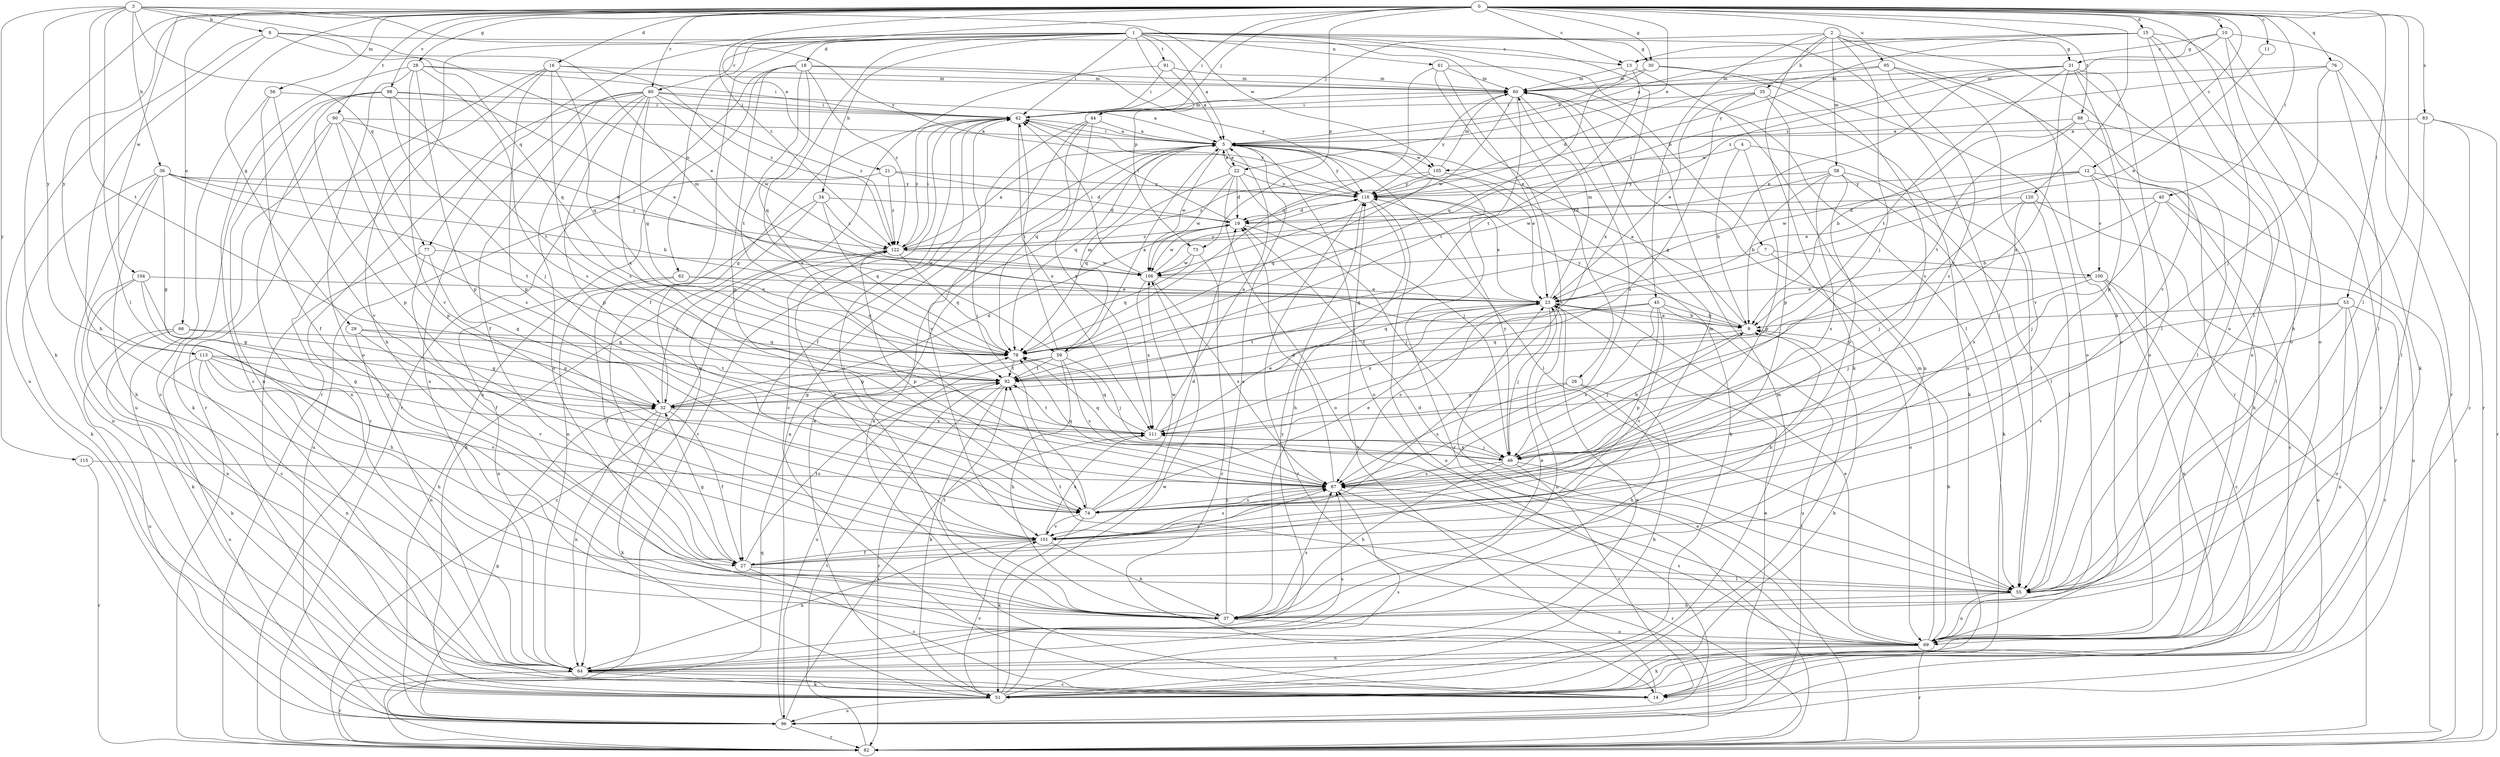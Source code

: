 strict digraph  {
0;
1;
2;
3;
4;
5;
7;
8;
9;
10;
11;
12;
13;
14;
15;
16;
18;
19;
21;
22;
23;
26;
27;
28;
29;
30;
31;
32;
34;
35;
36;
37;
40;
42;
44;
45;
46;
51;
53;
55;
56;
58;
59;
60;
61;
62;
64;
66;
69;
73;
74;
76;
77;
78;
80;
82;
83;
87;
88;
90;
91;
92;
95;
96;
98;
100;
101;
104;
105;
106;
111;
113;
115;
116;
120;
122;
0 -> 10  [label=c];
0 -> 11  [label=c];
0 -> 12  [label=c];
0 -> 13  [label=c];
0 -> 15  [label=d];
0 -> 16  [label=d];
0 -> 21  [label=e];
0 -> 22  [label=e];
0 -> 28  [label=g];
0 -> 29  [label=g];
0 -> 30  [label=g];
0 -> 40  [label=i];
0 -> 42  [label=i];
0 -> 44  [label=j];
0 -> 51  [label=k];
0 -> 53  [label=l];
0 -> 55  [label=l];
0 -> 56  [label=m];
0 -> 66  [label=o];
0 -> 69  [label=o];
0 -> 73  [label=p];
0 -> 76  [label=q];
0 -> 80  [label=r];
0 -> 83  [label=s];
0 -> 88  [label=t];
0 -> 90  [label=t];
0 -> 95  [label=u];
0 -> 98  [label=v];
0 -> 104  [label=w];
0 -> 113  [label=y];
0 -> 120  [label=z];
0 -> 122  [label=z];
1 -> 5  [label=a];
1 -> 7  [label=b];
1 -> 18  [label=d];
1 -> 26  [label=f];
1 -> 27  [label=f];
1 -> 30  [label=g];
1 -> 34  [label=h];
1 -> 42  [label=i];
1 -> 55  [label=l];
1 -> 61  [label=n];
1 -> 62  [label=n];
1 -> 73  [label=p];
1 -> 77  [label=q];
1 -> 80  [label=r];
1 -> 82  [label=r];
1 -> 87  [label=s];
1 -> 91  [label=t];
1 -> 111  [label=x];
2 -> 31  [label=g];
2 -> 35  [label=h];
2 -> 44  [label=j];
2 -> 45  [label=j];
2 -> 46  [label=j];
2 -> 51  [label=k];
2 -> 58  [label=m];
2 -> 69  [label=o];
2 -> 82  [label=r];
3 -> 8  [label=b];
3 -> 36  [label=h];
3 -> 55  [label=l];
3 -> 59  [label=m];
3 -> 77  [label=q];
3 -> 92  [label=t];
3 -> 105  [label=w];
3 -> 113  [label=y];
3 -> 115  [label=y];
3 -> 116  [label=y];
4 -> 9  [label=b];
4 -> 55  [label=l];
4 -> 74  [label=p];
4 -> 105  [label=w];
5 -> 22  [label=e];
5 -> 23  [label=e];
5 -> 42  [label=i];
5 -> 55  [label=l];
5 -> 59  [label=m];
5 -> 69  [label=o];
5 -> 78  [label=q];
5 -> 82  [label=r];
5 -> 105  [label=w];
5 -> 106  [label=w];
5 -> 116  [label=y];
7 -> 69  [label=o];
7 -> 78  [label=q];
7 -> 100  [label=v];
8 -> 13  [label=c];
8 -> 23  [label=e];
8 -> 37  [label=h];
8 -> 78  [label=q];
8 -> 96  [label=u];
9 -> 5  [label=a];
9 -> 23  [label=e];
9 -> 46  [label=j];
9 -> 78  [label=q];
9 -> 116  [label=y];
10 -> 13  [label=c];
10 -> 31  [label=g];
10 -> 37  [label=h];
10 -> 69  [label=o];
10 -> 82  [label=r];
10 -> 122  [label=z];
11 -> 23  [label=e];
12 -> 23  [label=e];
12 -> 55  [label=l];
12 -> 82  [label=r];
12 -> 100  [label=v];
12 -> 106  [label=w];
12 -> 116  [label=y];
13 -> 60  [label=m];
13 -> 64  [label=n];
13 -> 78  [label=q];
13 -> 92  [label=t];
14 -> 5  [label=a];
14 -> 116  [label=y];
15 -> 5  [label=a];
15 -> 13  [label=c];
15 -> 51  [label=k];
15 -> 55  [label=l];
15 -> 69  [label=o];
15 -> 101  [label=v];
15 -> 116  [label=y];
16 -> 37  [label=h];
16 -> 60  [label=m];
16 -> 74  [label=p];
16 -> 78  [label=q];
16 -> 82  [label=r];
16 -> 87  [label=s];
16 -> 122  [label=z];
18 -> 60  [label=m];
18 -> 74  [label=p];
18 -> 78  [label=q];
18 -> 82  [label=r];
18 -> 92  [label=t];
18 -> 96  [label=u];
18 -> 116  [label=y];
18 -> 122  [label=z];
19 -> 42  [label=i];
19 -> 46  [label=j];
19 -> 106  [label=w];
19 -> 122  [label=z];
21 -> 19  [label=d];
21 -> 96  [label=u];
21 -> 116  [label=y];
21 -> 122  [label=z];
22 -> 5  [label=a];
22 -> 19  [label=d];
22 -> 46  [label=j];
22 -> 69  [label=o];
22 -> 78  [label=q];
22 -> 106  [label=w];
22 -> 116  [label=y];
23 -> 9  [label=b];
23 -> 46  [label=j];
23 -> 60  [label=m];
23 -> 64  [label=n];
23 -> 87  [label=s];
23 -> 92  [label=t];
23 -> 111  [label=x];
26 -> 32  [label=g];
26 -> 37  [label=h];
26 -> 51  [label=k];
26 -> 87  [label=s];
27 -> 9  [label=b];
27 -> 14  [label=c];
27 -> 32  [label=g];
27 -> 55  [label=l];
27 -> 60  [label=m];
27 -> 87  [label=s];
27 -> 92  [label=t];
28 -> 14  [label=c];
28 -> 42  [label=i];
28 -> 60  [label=m];
28 -> 69  [label=o];
28 -> 74  [label=p];
28 -> 87  [label=s];
28 -> 101  [label=v];
29 -> 32  [label=g];
29 -> 64  [label=n];
29 -> 78  [label=q];
29 -> 101  [label=v];
30 -> 5  [label=a];
30 -> 60  [label=m];
30 -> 69  [label=o];
30 -> 87  [label=s];
31 -> 23  [label=e];
31 -> 55  [label=l];
31 -> 60  [label=m];
31 -> 69  [label=o];
31 -> 74  [label=p];
31 -> 92  [label=t];
31 -> 111  [label=x];
31 -> 122  [label=z];
32 -> 19  [label=d];
32 -> 27  [label=f];
32 -> 51  [label=k];
32 -> 64  [label=n];
32 -> 111  [label=x];
32 -> 122  [label=z];
34 -> 19  [label=d];
34 -> 51  [label=k];
34 -> 64  [label=n];
34 -> 78  [label=q];
34 -> 122  [label=z];
35 -> 23  [label=e];
35 -> 32  [label=g];
35 -> 42  [label=i];
35 -> 51  [label=k];
35 -> 74  [label=p];
36 -> 9  [label=b];
36 -> 32  [label=g];
36 -> 37  [label=h];
36 -> 51  [label=k];
36 -> 64  [label=n];
36 -> 92  [label=t];
36 -> 116  [label=y];
36 -> 122  [label=z];
37 -> 5  [label=a];
37 -> 23  [label=e];
37 -> 42  [label=i];
37 -> 69  [label=o];
37 -> 87  [label=s];
37 -> 92  [label=t];
40 -> 9  [label=b];
40 -> 19  [label=d];
40 -> 37  [label=h];
40 -> 46  [label=j];
40 -> 96  [label=u];
42 -> 5  [label=a];
42 -> 14  [label=c];
42 -> 32  [label=g];
42 -> 60  [label=m];
42 -> 82  [label=r];
42 -> 111  [label=x];
42 -> 116  [label=y];
42 -> 122  [label=z];
44 -> 5  [label=a];
44 -> 27  [label=f];
44 -> 78  [label=q];
44 -> 101  [label=v];
44 -> 111  [label=x];
45 -> 9  [label=b];
45 -> 74  [label=p];
45 -> 78  [label=q];
45 -> 87  [label=s];
45 -> 92  [label=t];
45 -> 96  [label=u];
45 -> 101  [label=v];
46 -> 9  [label=b];
46 -> 14  [label=c];
46 -> 37  [label=h];
46 -> 55  [label=l];
46 -> 78  [label=q];
46 -> 87  [label=s];
46 -> 111  [label=x];
46 -> 116  [label=y];
51 -> 5  [label=a];
51 -> 9  [label=b];
51 -> 23  [label=e];
51 -> 60  [label=m];
51 -> 87  [label=s];
51 -> 96  [label=u];
51 -> 101  [label=v];
51 -> 106  [label=w];
53 -> 9  [label=b];
53 -> 14  [label=c];
53 -> 64  [label=n];
53 -> 69  [label=o];
53 -> 101  [label=v];
53 -> 111  [label=x];
55 -> 19  [label=d];
55 -> 37  [label=h];
55 -> 69  [label=o];
55 -> 92  [label=t];
56 -> 27  [label=f];
56 -> 42  [label=i];
56 -> 96  [label=u];
56 -> 101  [label=v];
58 -> 9  [label=b];
58 -> 51  [label=k];
58 -> 55  [label=l];
58 -> 74  [label=p];
58 -> 87  [label=s];
58 -> 106  [label=w];
58 -> 116  [label=y];
59 -> 5  [label=a];
59 -> 32  [label=g];
59 -> 37  [label=h];
59 -> 42  [label=i];
59 -> 46  [label=j];
59 -> 87  [label=s];
59 -> 92  [label=t];
59 -> 96  [label=u];
60 -> 42  [label=i];
60 -> 87  [label=s];
60 -> 92  [label=t];
60 -> 106  [label=w];
60 -> 116  [label=y];
61 -> 23  [label=e];
61 -> 55  [label=l];
61 -> 60  [label=m];
61 -> 78  [label=q];
61 -> 101  [label=v];
62 -> 23  [label=e];
62 -> 27  [label=f];
62 -> 64  [label=n];
62 -> 78  [label=q];
64 -> 14  [label=c];
64 -> 51  [label=k];
64 -> 82  [label=r];
64 -> 87  [label=s];
64 -> 116  [label=y];
66 -> 32  [label=g];
66 -> 51  [label=k];
66 -> 78  [label=q];
66 -> 96  [label=u];
69 -> 9  [label=b];
69 -> 23  [label=e];
69 -> 51  [label=k];
69 -> 60  [label=m];
69 -> 64  [label=n];
69 -> 82  [label=r];
69 -> 87  [label=s];
73 -> 14  [label=c];
73 -> 78  [label=q];
73 -> 106  [label=w];
74 -> 23  [label=e];
74 -> 42  [label=i];
74 -> 51  [label=k];
74 -> 87  [label=s];
74 -> 101  [label=v];
74 -> 106  [label=w];
76 -> 46  [label=j];
76 -> 55  [label=l];
76 -> 60  [label=m];
76 -> 82  [label=r];
76 -> 116  [label=y];
77 -> 14  [label=c];
77 -> 27  [label=f];
77 -> 32  [label=g];
77 -> 106  [label=w];
78 -> 92  [label=t];
80 -> 5  [label=a];
80 -> 27  [label=f];
80 -> 42  [label=i];
80 -> 64  [label=n];
80 -> 69  [label=o];
80 -> 74  [label=p];
80 -> 78  [label=q];
80 -> 82  [label=r];
80 -> 106  [label=w];
80 -> 111  [label=x];
80 -> 122  [label=z];
82 -> 23  [label=e];
82 -> 78  [label=q];
82 -> 92  [label=t];
82 -> 122  [label=z];
83 -> 5  [label=a];
83 -> 14  [label=c];
83 -> 55  [label=l];
83 -> 82  [label=r];
87 -> 19  [label=d];
87 -> 74  [label=p];
87 -> 78  [label=q];
87 -> 82  [label=r];
88 -> 5  [label=a];
88 -> 9  [label=b];
88 -> 14  [label=c];
88 -> 55  [label=l];
88 -> 92  [label=t];
90 -> 5  [label=a];
90 -> 51  [label=k];
90 -> 64  [label=n];
90 -> 74  [label=p];
90 -> 87  [label=s];
90 -> 106  [label=w];
91 -> 5  [label=a];
91 -> 42  [label=i];
91 -> 60  [label=m];
91 -> 64  [label=n];
92 -> 32  [label=g];
92 -> 51  [label=k];
92 -> 82  [label=r];
95 -> 19  [label=d];
95 -> 60  [label=m];
95 -> 69  [label=o];
95 -> 87  [label=s];
95 -> 101  [label=v];
96 -> 5  [label=a];
96 -> 23  [label=e];
96 -> 32  [label=g];
96 -> 82  [label=r];
96 -> 111  [label=x];
98 -> 14  [label=c];
98 -> 23  [label=e];
98 -> 42  [label=i];
98 -> 46  [label=j];
98 -> 64  [label=n];
98 -> 74  [label=p];
98 -> 92  [label=t];
100 -> 14  [label=c];
100 -> 23  [label=e];
100 -> 46  [label=j];
100 -> 64  [label=n];
100 -> 96  [label=u];
101 -> 19  [label=d];
101 -> 27  [label=f];
101 -> 37  [label=h];
101 -> 64  [label=n];
101 -> 87  [label=s];
101 -> 111  [label=x];
101 -> 122  [label=z];
104 -> 23  [label=e];
104 -> 32  [label=g];
104 -> 37  [label=h];
104 -> 51  [label=k];
104 -> 64  [label=n];
105 -> 51  [label=k];
105 -> 60  [label=m];
105 -> 78  [label=q];
105 -> 116  [label=y];
105 -> 122  [label=z];
106 -> 23  [label=e];
106 -> 42  [label=i];
106 -> 87  [label=s];
106 -> 111  [label=x];
106 -> 116  [label=y];
111 -> 5  [label=a];
111 -> 23  [label=e];
111 -> 46  [label=j];
111 -> 78  [label=q];
111 -> 92  [label=t];
113 -> 32  [label=g];
113 -> 37  [label=h];
113 -> 64  [label=n];
113 -> 92  [label=t];
113 -> 96  [label=u];
113 -> 101  [label=v];
113 -> 111  [label=x];
115 -> 82  [label=r];
115 -> 87  [label=s];
116 -> 19  [label=d];
116 -> 23  [label=e];
116 -> 37  [label=h];
116 -> 82  [label=r];
116 -> 96  [label=u];
120 -> 14  [label=c];
120 -> 19  [label=d];
120 -> 46  [label=j];
120 -> 55  [label=l];
120 -> 87  [label=s];
122 -> 5  [label=a];
122 -> 42  [label=i];
122 -> 74  [label=p];
122 -> 78  [label=q];
122 -> 106  [label=w];
}
